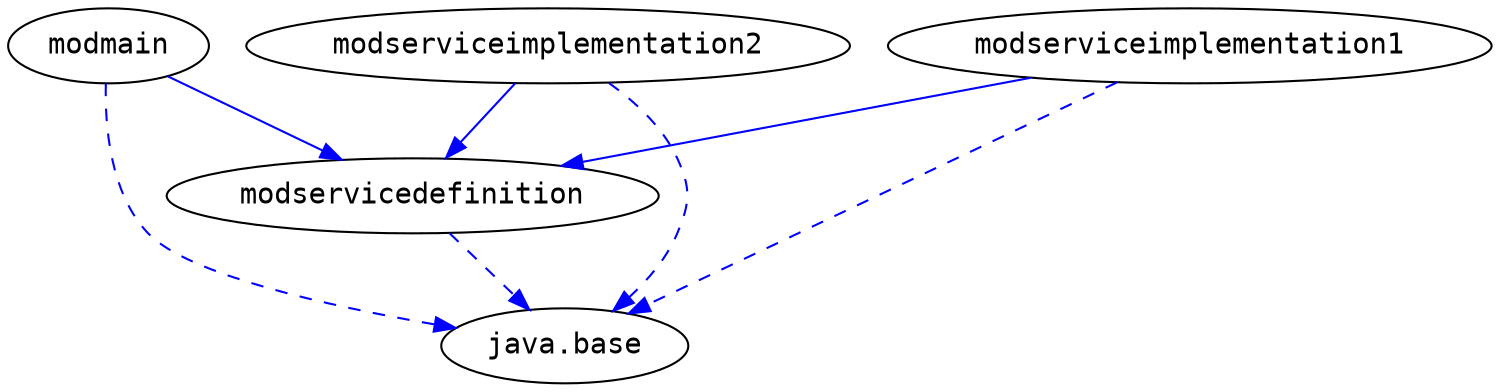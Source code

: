 # Created by depvis.JigsawDepVisualizer on Sun Nov 20 16:42:51 CET 2016
digraph Java9_Dependency_Visualizer {
modmain[fontname="Consolas",shape="ellipse",label="modmain"];
modservicedefinition[fontname="Consolas",shape="ellipse",label="modservicedefinition"];
java_base[fontname="Consolas",shape="ellipse",label="java.base"];
modserviceimplementation2[fontname="Consolas",shape="ellipse",label="modserviceimplementation2"];
modserviceimplementation1[fontname="Consolas",shape="ellipse",label="modserviceimplementation1"];
modmain -> modservicedefinition[color="#0000ff",fontname="Consolas",fontcolor="#0000ff",weight="8"]
modmain -> java_base[color="#0000ff",fontname="Consolas",fontcolor="#0000ff",style="dashed",weight="16"]
modservicedefinition -> java_base[color="#0000ff",fontname="Consolas",fontcolor="#0000ff",style="dashed",weight="16"]
modserviceimplementation2 -> modservicedefinition[color="#0000ff",fontname="Consolas",fontcolor="#0000ff",weight="8"]
modserviceimplementation2 -> java_base[color="#0000ff",fontname="Consolas",fontcolor="#0000ff",style="dashed",weight="16"]
modserviceimplementation1 -> modservicedefinition[color="#0000ff",fontname="Consolas",fontcolor="#0000ff",weight="8"]
modserviceimplementation1 -> java_base[color="#0000ff",fontname="Consolas",fontcolor="#0000ff",style="dashed",weight="16"]
}
